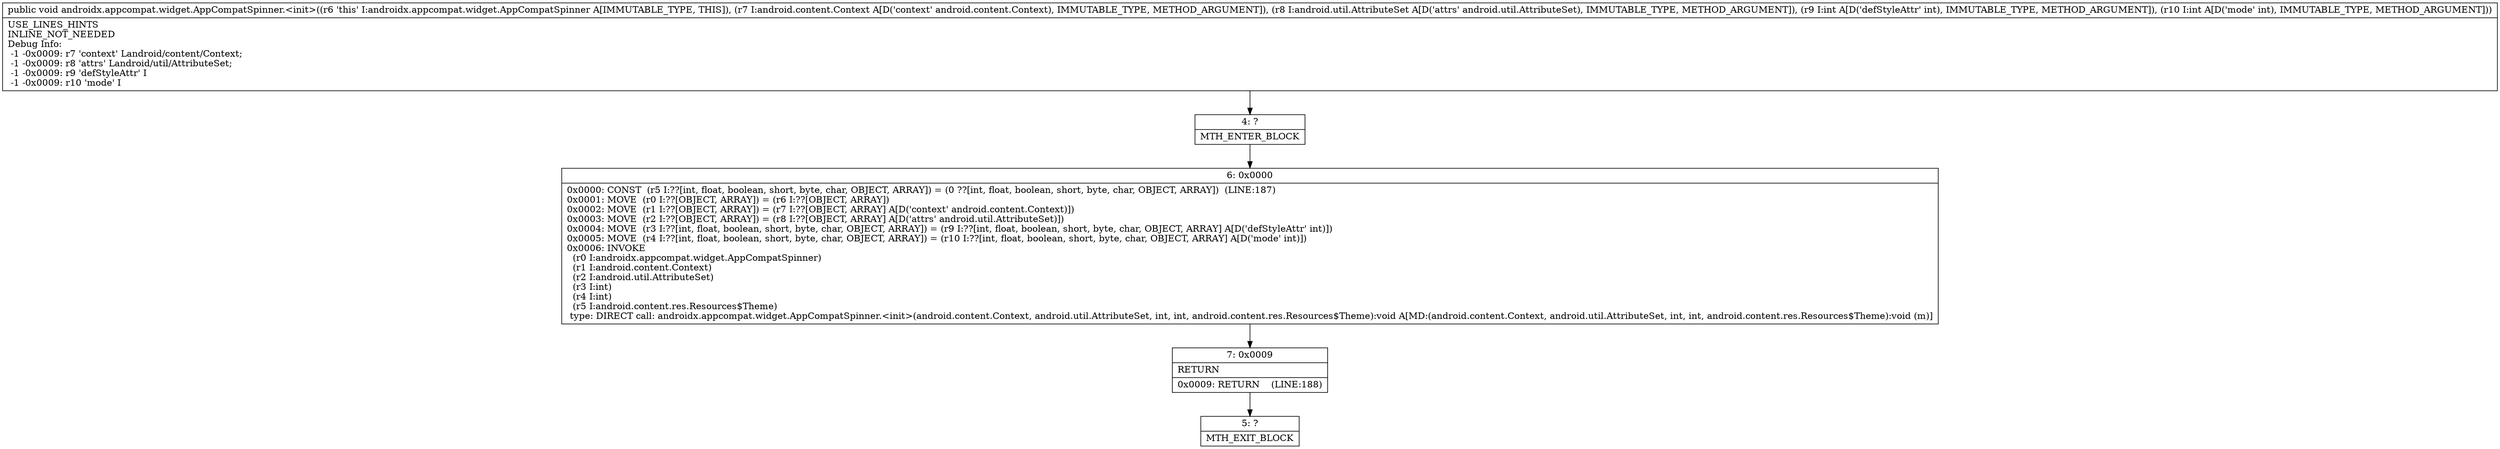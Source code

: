 digraph "CFG forandroidx.appcompat.widget.AppCompatSpinner.\<init\>(Landroid\/content\/Context;Landroid\/util\/AttributeSet;II)V" {
Node_4 [shape=record,label="{4\:\ ?|MTH_ENTER_BLOCK\l}"];
Node_6 [shape=record,label="{6\:\ 0x0000|0x0000: CONST  (r5 I:??[int, float, boolean, short, byte, char, OBJECT, ARRAY]) = (0 ??[int, float, boolean, short, byte, char, OBJECT, ARRAY])  (LINE:187)\l0x0001: MOVE  (r0 I:??[OBJECT, ARRAY]) = (r6 I:??[OBJECT, ARRAY]) \l0x0002: MOVE  (r1 I:??[OBJECT, ARRAY]) = (r7 I:??[OBJECT, ARRAY] A[D('context' android.content.Context)]) \l0x0003: MOVE  (r2 I:??[OBJECT, ARRAY]) = (r8 I:??[OBJECT, ARRAY] A[D('attrs' android.util.AttributeSet)]) \l0x0004: MOVE  (r3 I:??[int, float, boolean, short, byte, char, OBJECT, ARRAY]) = (r9 I:??[int, float, boolean, short, byte, char, OBJECT, ARRAY] A[D('defStyleAttr' int)]) \l0x0005: MOVE  (r4 I:??[int, float, boolean, short, byte, char, OBJECT, ARRAY]) = (r10 I:??[int, float, boolean, short, byte, char, OBJECT, ARRAY] A[D('mode' int)]) \l0x0006: INVOKE  \l  (r0 I:androidx.appcompat.widget.AppCompatSpinner)\l  (r1 I:android.content.Context)\l  (r2 I:android.util.AttributeSet)\l  (r3 I:int)\l  (r4 I:int)\l  (r5 I:android.content.res.Resources$Theme)\l type: DIRECT call: androidx.appcompat.widget.AppCompatSpinner.\<init\>(android.content.Context, android.util.AttributeSet, int, int, android.content.res.Resources$Theme):void A[MD:(android.content.Context, android.util.AttributeSet, int, int, android.content.res.Resources$Theme):void (m)]\l}"];
Node_7 [shape=record,label="{7\:\ 0x0009|RETURN\l|0x0009: RETURN    (LINE:188)\l}"];
Node_5 [shape=record,label="{5\:\ ?|MTH_EXIT_BLOCK\l}"];
MethodNode[shape=record,label="{public void androidx.appcompat.widget.AppCompatSpinner.\<init\>((r6 'this' I:androidx.appcompat.widget.AppCompatSpinner A[IMMUTABLE_TYPE, THIS]), (r7 I:android.content.Context A[D('context' android.content.Context), IMMUTABLE_TYPE, METHOD_ARGUMENT]), (r8 I:android.util.AttributeSet A[D('attrs' android.util.AttributeSet), IMMUTABLE_TYPE, METHOD_ARGUMENT]), (r9 I:int A[D('defStyleAttr' int), IMMUTABLE_TYPE, METHOD_ARGUMENT]), (r10 I:int A[D('mode' int), IMMUTABLE_TYPE, METHOD_ARGUMENT]))  | USE_LINES_HINTS\lINLINE_NOT_NEEDED\lDebug Info:\l  \-1 \-0x0009: r7 'context' Landroid\/content\/Context;\l  \-1 \-0x0009: r8 'attrs' Landroid\/util\/AttributeSet;\l  \-1 \-0x0009: r9 'defStyleAttr' I\l  \-1 \-0x0009: r10 'mode' I\l}"];
MethodNode -> Node_4;Node_4 -> Node_6;
Node_6 -> Node_7;
Node_7 -> Node_5;
}


